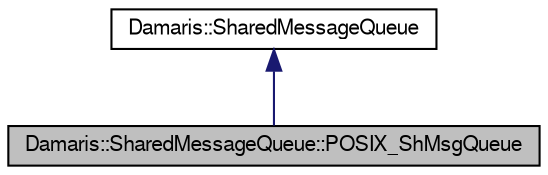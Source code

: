 digraph G
{
  edge [fontname="FreeSans",fontsize="10",labelfontname="FreeSans",labelfontsize="10"];
  node [fontname="FreeSans",fontsize="10",shape=record];
  Node1 [label="Damaris::SharedMessageQueue::POSIX_ShMsgQueue",height=0.2,width=0.4,color="black", fillcolor="grey75", style="filled" fontcolor="black"];
  Node2 -> Node1 [dir=back,color="midnightblue",fontsize="10",style="solid",fontname="FreeSans"];
  Node2 [label="Damaris::SharedMessageQueue",height=0.2,width=0.4,color="black", fillcolor="white", style="filled",URL="$class_damaris_1_1_shared_message_queue.html"];
}
